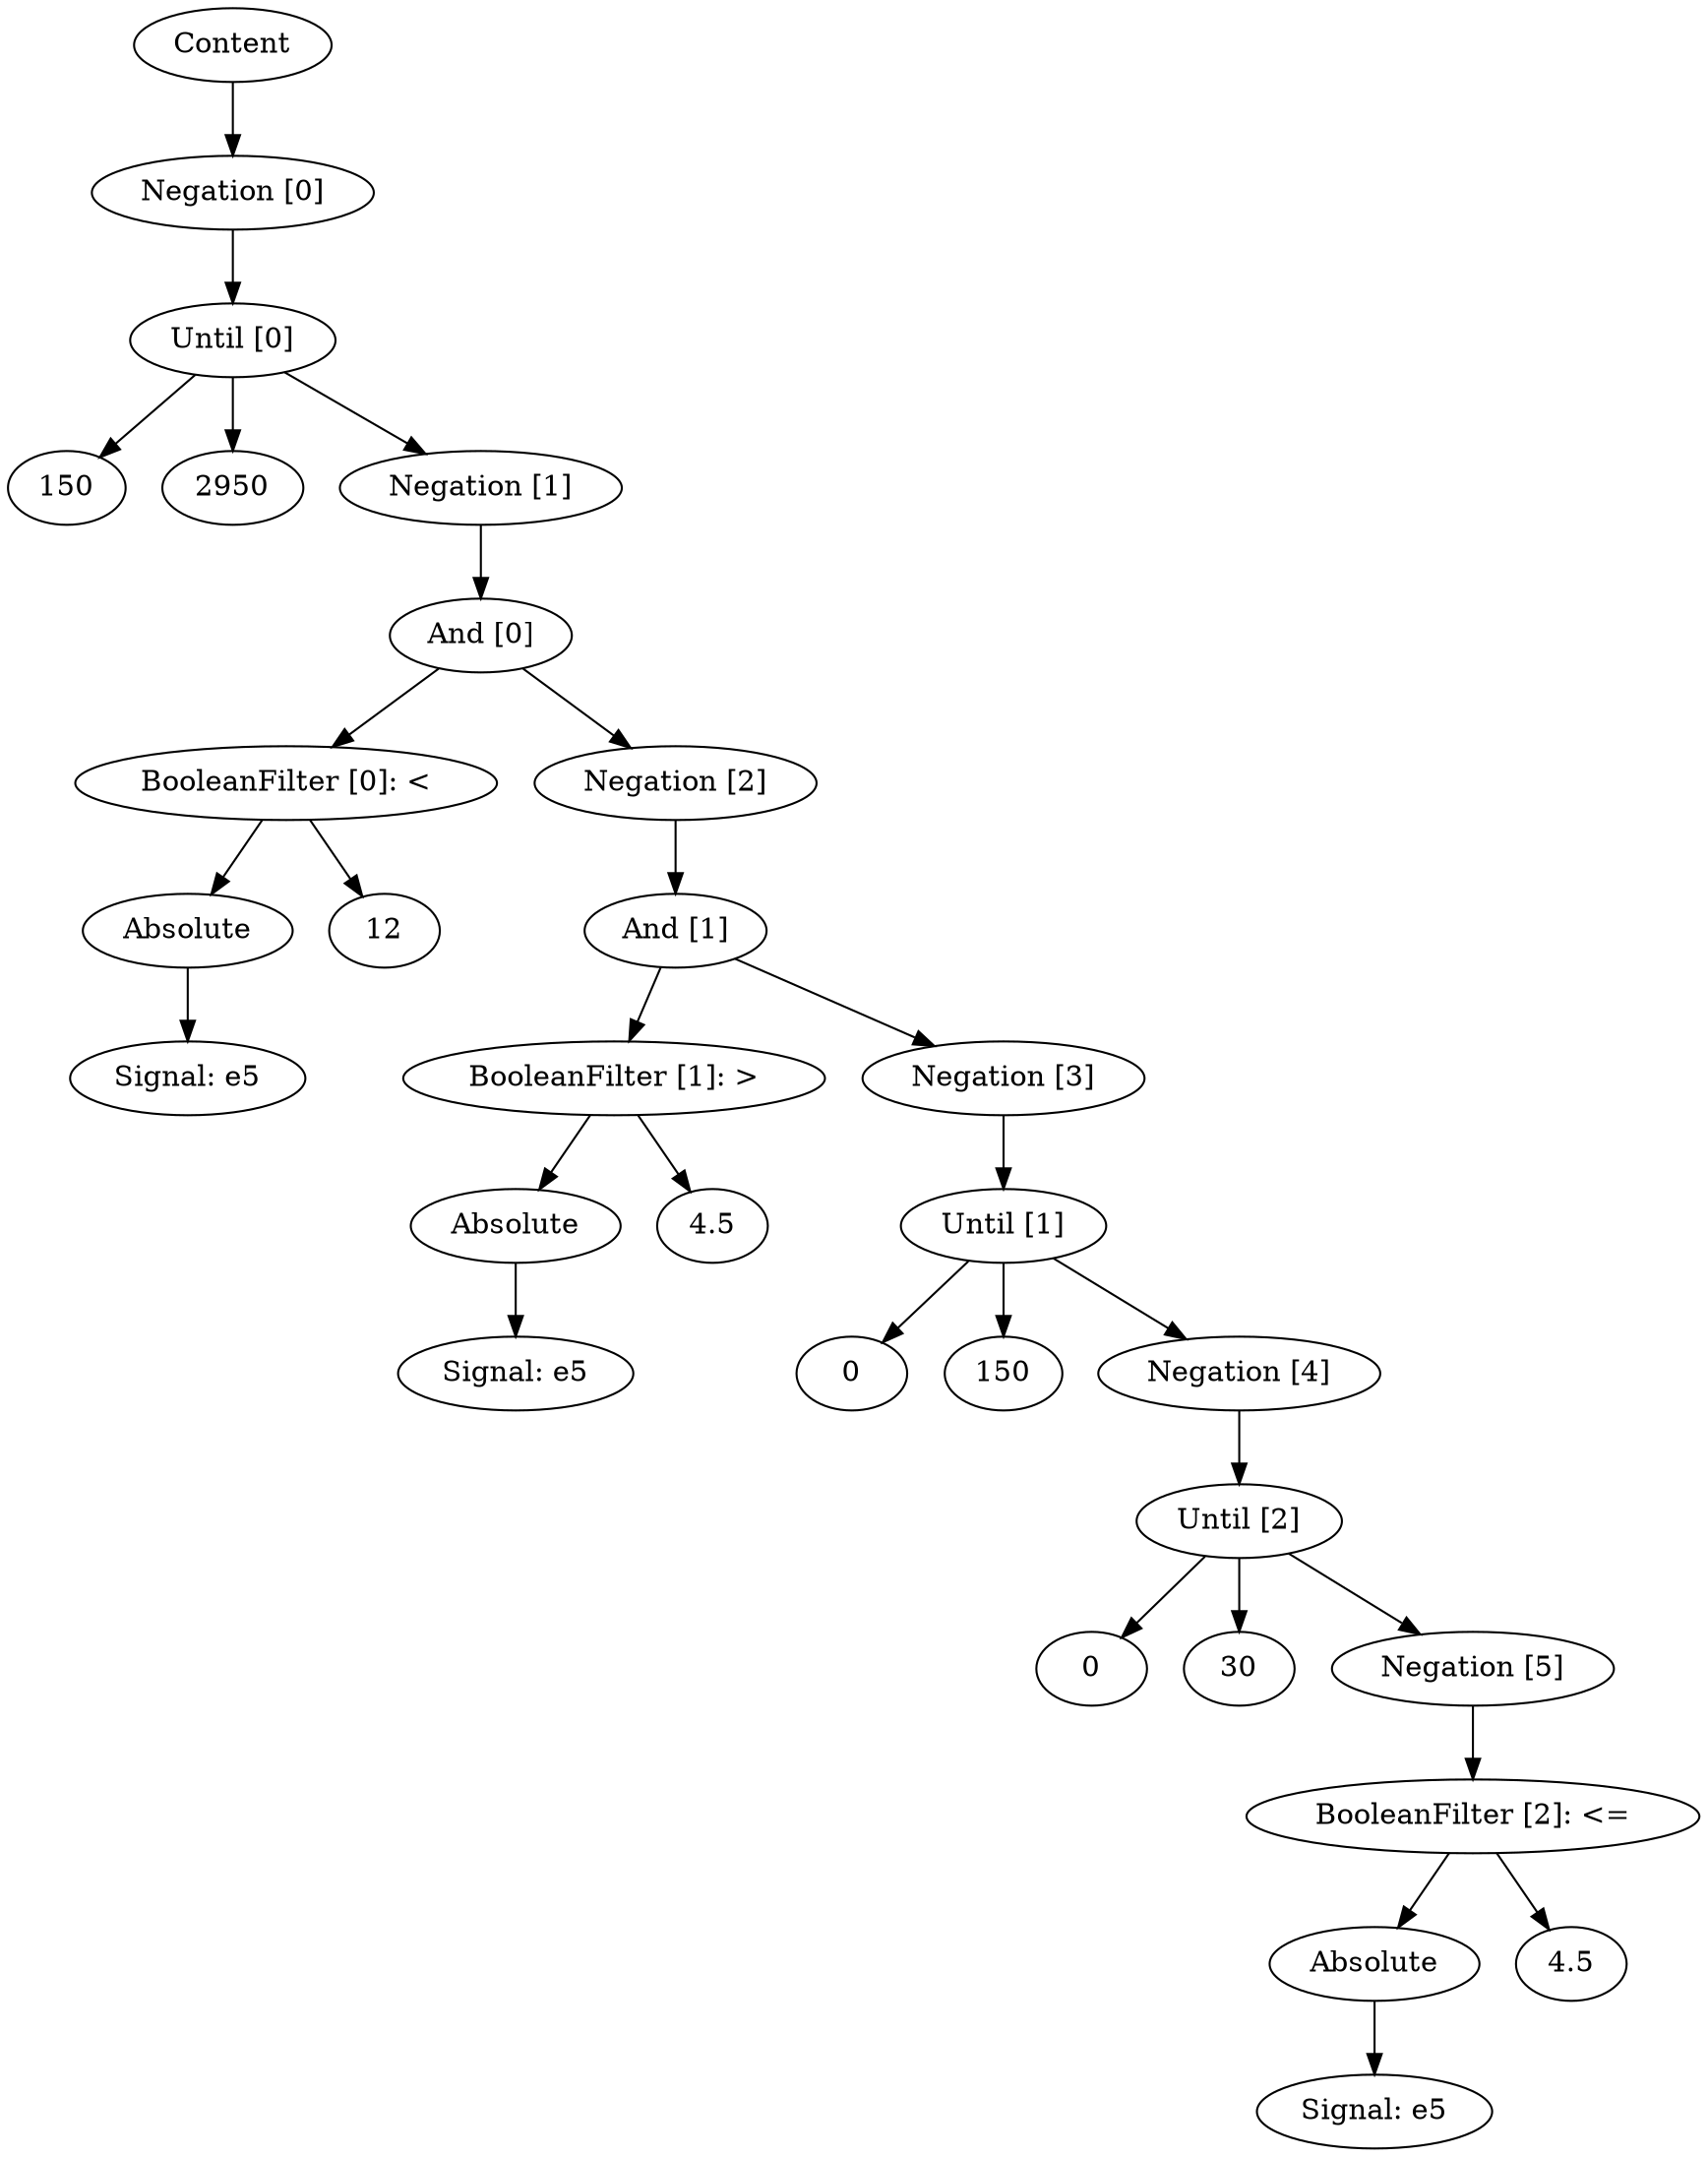 digraph stlTree {
	"Content_0"[label="Content"];
	"Negation_0"[label="Negation [0]"];
	"Content_0" -> "Negation_0";
	"Until_0"[label="Until [0]"];
	"Negation_0" -> "Until_0";
	"IntValue_0"[label="150"];
	"Until_0" -> "IntValue_0";
	"IntValue_1"[label="2950"];
	"Until_0" -> "IntValue_1";
	"Negation_1"[label="Negation [1]"];
	"Until_0" -> "Negation_1";
	"And_0"[label="And [0]"];
	"Negation_1" -> "And_0";
	"BooleanFilter_0"[label="BooleanFilter [0]: <"];
	"And_0" -> "BooleanFilter_0";
	"Absolute_0"[label="Absolute"];
	"BooleanFilter_0" -> "Absolute_0";
	"Signal_0"[label="Signal: e5"];
	"Absolute_0" -> "Signal_0";
	"IntValue_2"[label="12"];
	"BooleanFilter_0" -> "IntValue_2";
	"Negation_2"[label="Negation [2]"];
	"And_0" -> "Negation_2";
	"And_1"[label="And [1]"];
	"Negation_2" -> "And_1";
	"BooleanFilter_1"[label="BooleanFilter [1]: >"];
	"And_1" -> "BooleanFilter_1";
	"Absolute_1"[label="Absolute"];
	"BooleanFilter_1" -> "Absolute_1";
	"Signal_1"[label="Signal: e5"];
	"Absolute_1" -> "Signal_1";
	"FloatValue_0"[label="4.5"];
	"BooleanFilter_1" -> "FloatValue_0";
	"Negation_3"[label="Negation [3]"];
	"And_1" -> "Negation_3";
	"Until_1"[label="Until [1]"];
	"Negation_3" -> "Until_1";
	"IntValue_3"[label="0"];
	"Until_1" -> "IntValue_3";
	"IntValue_4"[label="150"];
	"Until_1" -> "IntValue_4";
	"Negation_4"[label="Negation [4]"];
	"Until_1" -> "Negation_4";
	"Until_2"[label="Until [2]"];
	"Negation_4" -> "Until_2";
	"IntValue_5"[label="0"];
	"Until_2" -> "IntValue_5";
	"IntValue_6"[label="30"];
	"Until_2" -> "IntValue_6";
	"Negation_5"[label="Negation [5]"];
	"Until_2" -> "Negation_5";
	"BooleanFilter_2"[label="BooleanFilter [2]: <="];
	"Negation_5" -> "BooleanFilter_2";
	"Absolute_2"[label="Absolute"];
	"BooleanFilter_2" -> "Absolute_2";
	"Signal_2"[label="Signal: e5"];
	"Absolute_2" -> "Signal_2";
	"FloatValue_1"[label="4.5"];
	"BooleanFilter_2" -> "FloatValue_1";
}